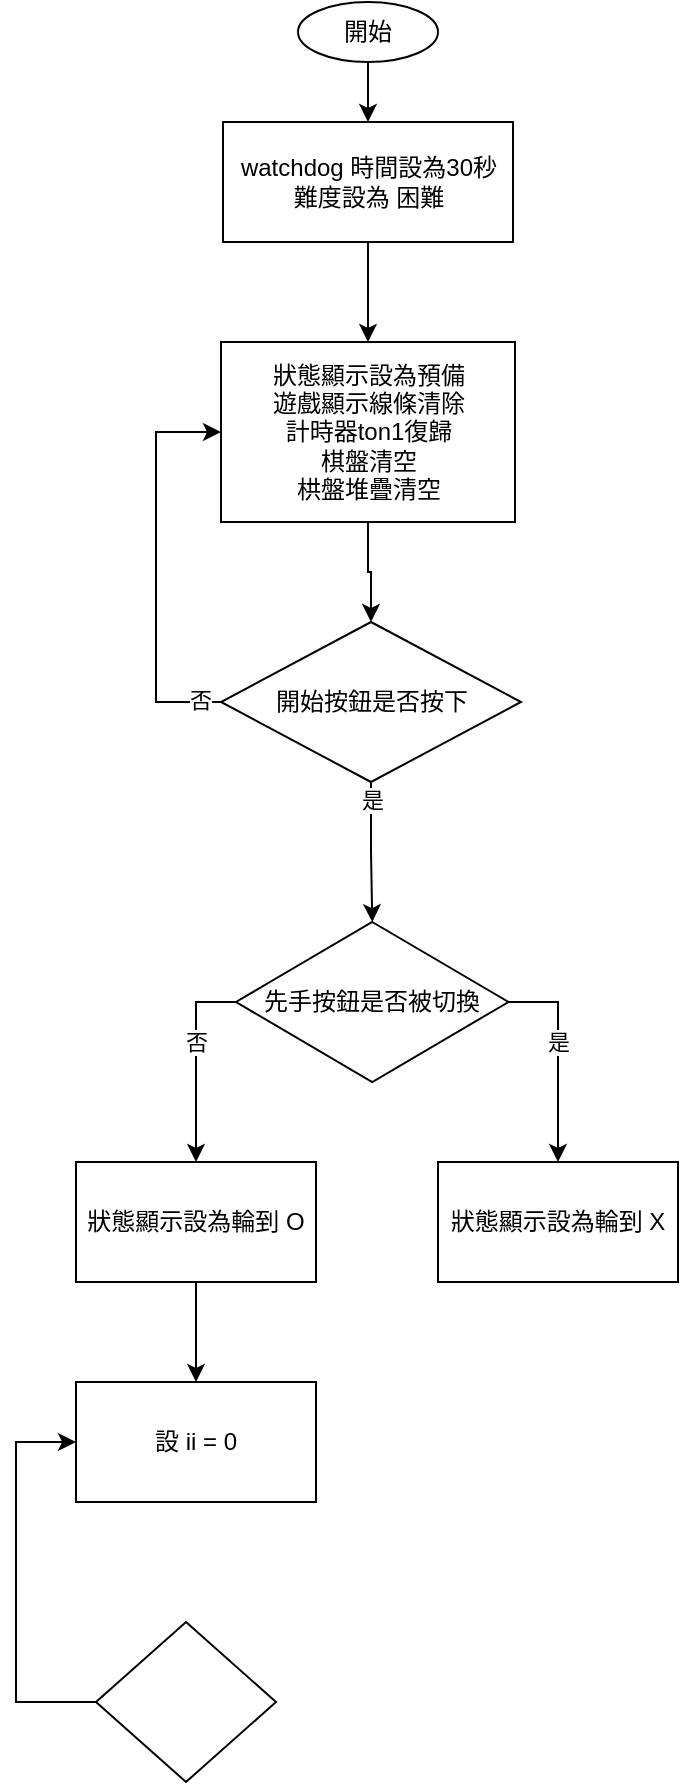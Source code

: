 <mxfile version="21.1.5" type="github">
  <diagram name="Page-1" id="FfktOeWRyp9ujqmmOqWU">
    <mxGraphModel dx="507" dy="290" grid="1" gridSize="10" guides="1" tooltips="1" connect="1" arrows="1" fold="1" page="1" pageScale="1" pageWidth="3300" pageHeight="4681" math="0" shadow="0">
      <root>
        <mxCell id="0" />
        <mxCell id="1" parent="0" />
        <mxCell id="ru_nYEevjtxVmv5qjt3C-4" style="edgeStyle=orthogonalEdgeStyle;rounded=0;orthogonalLoop=1;jettySize=auto;html=1;entryX=0.5;entryY=0;entryDx=0;entryDy=0;" edge="1" parent="1" source="ru_nYEevjtxVmv5qjt3C-1" target="ru_nYEevjtxVmv5qjt3C-3">
          <mxGeometry relative="1" as="geometry" />
        </mxCell>
        <mxCell id="ru_nYEevjtxVmv5qjt3C-1" value="開始" style="ellipse;whiteSpace=wrap;html=1;" vertex="1" parent="1">
          <mxGeometry x="511" y="40" width="70" height="30" as="geometry" />
        </mxCell>
        <mxCell id="ru_nYEevjtxVmv5qjt3C-16" value="" style="edgeStyle=orthogonalEdgeStyle;rounded=0;orthogonalLoop=1;jettySize=auto;html=1;" edge="1" parent="1" source="ru_nYEevjtxVmv5qjt3C-3" target="ru_nYEevjtxVmv5qjt3C-5">
          <mxGeometry relative="1" as="geometry" />
        </mxCell>
        <mxCell id="ru_nYEevjtxVmv5qjt3C-3" value="&lt;div style=&quot;&quot;&gt;&lt;font style=&quot;font-size: 12px;&quot;&gt;watchdog 時間設為30秒&lt;/font&gt;&lt;/div&gt;&lt;div style=&quot;&quot;&gt;&lt;font style=&quot;font-size: 12px;&quot;&gt;難度設為 困難&lt;br&gt;&lt;/font&gt;&lt;/div&gt;" style="rounded=0;whiteSpace=wrap;html=1;" vertex="1" parent="1">
          <mxGeometry x="473.5" y="100" width="145" height="60" as="geometry" />
        </mxCell>
        <mxCell id="ru_nYEevjtxVmv5qjt3C-8" value="" style="edgeStyle=orthogonalEdgeStyle;rounded=0;orthogonalLoop=1;jettySize=auto;html=1;" edge="1" parent="1" source="ru_nYEevjtxVmv5qjt3C-5" target="ru_nYEevjtxVmv5qjt3C-7">
          <mxGeometry relative="1" as="geometry" />
        </mxCell>
        <mxCell id="ru_nYEevjtxVmv5qjt3C-5" value="&lt;div&gt;狀態顯示設為預備&lt;/div&gt;&lt;div&gt;遊戲顯示線條清除&lt;/div&gt;&lt;div&gt;計時器ton1復歸&lt;/div&gt;&lt;div&gt;棋盤清空&lt;/div&gt;&lt;div&gt;栱盤堆疊清空&lt;br&gt;&lt;/div&gt;" style="rounded=0;whiteSpace=wrap;html=1;" vertex="1" parent="1">
          <mxGeometry x="472.5" y="210" width="147" height="90" as="geometry" />
        </mxCell>
        <mxCell id="ru_nYEevjtxVmv5qjt3C-13" style="edgeStyle=orthogonalEdgeStyle;rounded=0;orthogonalLoop=1;jettySize=auto;html=1;exitX=0;exitY=0.5;exitDx=0;exitDy=0;entryX=0;entryY=0.5;entryDx=0;entryDy=0;" edge="1" parent="1" source="ru_nYEevjtxVmv5qjt3C-7" target="ru_nYEevjtxVmv5qjt3C-5">
          <mxGeometry relative="1" as="geometry">
            <Array as="points">
              <mxPoint x="440" y="390" />
              <mxPoint x="440" y="255" />
            </Array>
          </mxGeometry>
        </mxCell>
        <mxCell id="ru_nYEevjtxVmv5qjt3C-14" value="&lt;div&gt;否&lt;/div&gt;" style="edgeLabel;html=1;align=center;verticalAlign=middle;resizable=0;points=[];" vertex="1" connectable="0" parent="ru_nYEevjtxVmv5qjt3C-13">
          <mxGeometry x="-0.888" y="-1" relative="1" as="geometry">
            <mxPoint as="offset" />
          </mxGeometry>
        </mxCell>
        <mxCell id="ru_nYEevjtxVmv5qjt3C-17" value="" style="edgeStyle=orthogonalEdgeStyle;rounded=0;orthogonalLoop=1;jettySize=auto;html=1;" edge="1" parent="1" source="ru_nYEevjtxVmv5qjt3C-7" target="ru_nYEevjtxVmv5qjt3C-15">
          <mxGeometry relative="1" as="geometry" />
        </mxCell>
        <mxCell id="ru_nYEevjtxVmv5qjt3C-18" value="是" style="edgeLabel;html=1;align=center;verticalAlign=middle;resizable=0;points=[];" vertex="1" connectable="0" parent="ru_nYEevjtxVmv5qjt3C-17">
          <mxGeometry x="-0.752" relative="1" as="geometry">
            <mxPoint as="offset" />
          </mxGeometry>
        </mxCell>
        <mxCell id="ru_nYEevjtxVmv5qjt3C-7" value="開始按鈕是否按下" style="rhombus;whiteSpace=wrap;html=1;" vertex="1" parent="1">
          <mxGeometry x="472.5" y="350" width="150" height="80" as="geometry" />
        </mxCell>
        <mxCell id="ru_nYEevjtxVmv5qjt3C-20" style="edgeStyle=orthogonalEdgeStyle;rounded=0;orthogonalLoop=1;jettySize=auto;html=1;exitX=1;exitY=0.5;exitDx=0;exitDy=0;entryX=0.5;entryY=0;entryDx=0;entryDy=0;" edge="1" parent="1" source="ru_nYEevjtxVmv5qjt3C-15" target="ru_nYEevjtxVmv5qjt3C-19">
          <mxGeometry relative="1" as="geometry" />
        </mxCell>
        <mxCell id="ru_nYEevjtxVmv5qjt3C-23" value="是" style="edgeLabel;html=1;align=center;verticalAlign=middle;resizable=0;points=[];" vertex="1" connectable="0" parent="ru_nYEevjtxVmv5qjt3C-20">
          <mxGeometry x="-0.155" relative="1" as="geometry">
            <mxPoint as="offset" />
          </mxGeometry>
        </mxCell>
        <mxCell id="ru_nYEevjtxVmv5qjt3C-22" style="edgeStyle=orthogonalEdgeStyle;rounded=0;orthogonalLoop=1;jettySize=auto;html=1;exitX=0;exitY=0.5;exitDx=0;exitDy=0;entryX=0.5;entryY=0;entryDx=0;entryDy=0;" edge="1" parent="1" source="ru_nYEevjtxVmv5qjt3C-15" target="ru_nYEevjtxVmv5qjt3C-21">
          <mxGeometry relative="1" as="geometry" />
        </mxCell>
        <mxCell id="ru_nYEevjtxVmv5qjt3C-24" value="否" style="edgeLabel;html=1;align=center;verticalAlign=middle;resizable=0;points=[];" vertex="1" connectable="0" parent="ru_nYEevjtxVmv5qjt3C-22">
          <mxGeometry x="-0.166" y="1" relative="1" as="geometry">
            <mxPoint x="-1" y="-2" as="offset" />
          </mxGeometry>
        </mxCell>
        <mxCell id="ru_nYEevjtxVmv5qjt3C-15" value="先手按鈕是否被切換" style="rhombus;whiteSpace=wrap;html=1;" vertex="1" parent="1">
          <mxGeometry x="480" y="500" width="136.25" height="80" as="geometry" />
        </mxCell>
        <mxCell id="ru_nYEevjtxVmv5qjt3C-19" value="狀態顯示設為輪到 X" style="rounded=0;whiteSpace=wrap;html=1;" vertex="1" parent="1">
          <mxGeometry x="581" y="620" width="120" height="60" as="geometry" />
        </mxCell>
        <mxCell id="ru_nYEevjtxVmv5qjt3C-26" value="" style="edgeStyle=orthogonalEdgeStyle;rounded=0;orthogonalLoop=1;jettySize=auto;html=1;" edge="1" parent="1" source="ru_nYEevjtxVmv5qjt3C-21" target="ru_nYEevjtxVmv5qjt3C-25">
          <mxGeometry relative="1" as="geometry" />
        </mxCell>
        <mxCell id="ru_nYEevjtxVmv5qjt3C-21" value="&lt;div&gt;狀態顯示設為輪到 O&lt;/div&gt;" style="rounded=0;whiteSpace=wrap;html=1;" vertex="1" parent="1">
          <mxGeometry x="400" y="620" width="120" height="60" as="geometry" />
        </mxCell>
        <mxCell id="ru_nYEevjtxVmv5qjt3C-25" value="設 ii = 0" style="rounded=0;whiteSpace=wrap;html=1;" vertex="1" parent="1">
          <mxGeometry x="400" y="730" width="120" height="60" as="geometry" />
        </mxCell>
        <mxCell id="ru_nYEevjtxVmv5qjt3C-29" style="edgeStyle=orthogonalEdgeStyle;rounded=0;orthogonalLoop=1;jettySize=auto;html=1;exitX=0;exitY=0.5;exitDx=0;exitDy=0;entryX=0;entryY=0.5;entryDx=0;entryDy=0;" edge="1" parent="1" source="ru_nYEevjtxVmv5qjt3C-28" target="ru_nYEevjtxVmv5qjt3C-25">
          <mxGeometry relative="1" as="geometry">
            <Array as="points">
              <mxPoint x="370" y="890" />
              <mxPoint x="370" y="760" />
            </Array>
          </mxGeometry>
        </mxCell>
        <mxCell id="ru_nYEevjtxVmv5qjt3C-28" value="" style="rhombus;whiteSpace=wrap;html=1;" vertex="1" parent="1">
          <mxGeometry x="410" y="850" width="90" height="80" as="geometry" />
        </mxCell>
      </root>
    </mxGraphModel>
  </diagram>
</mxfile>
